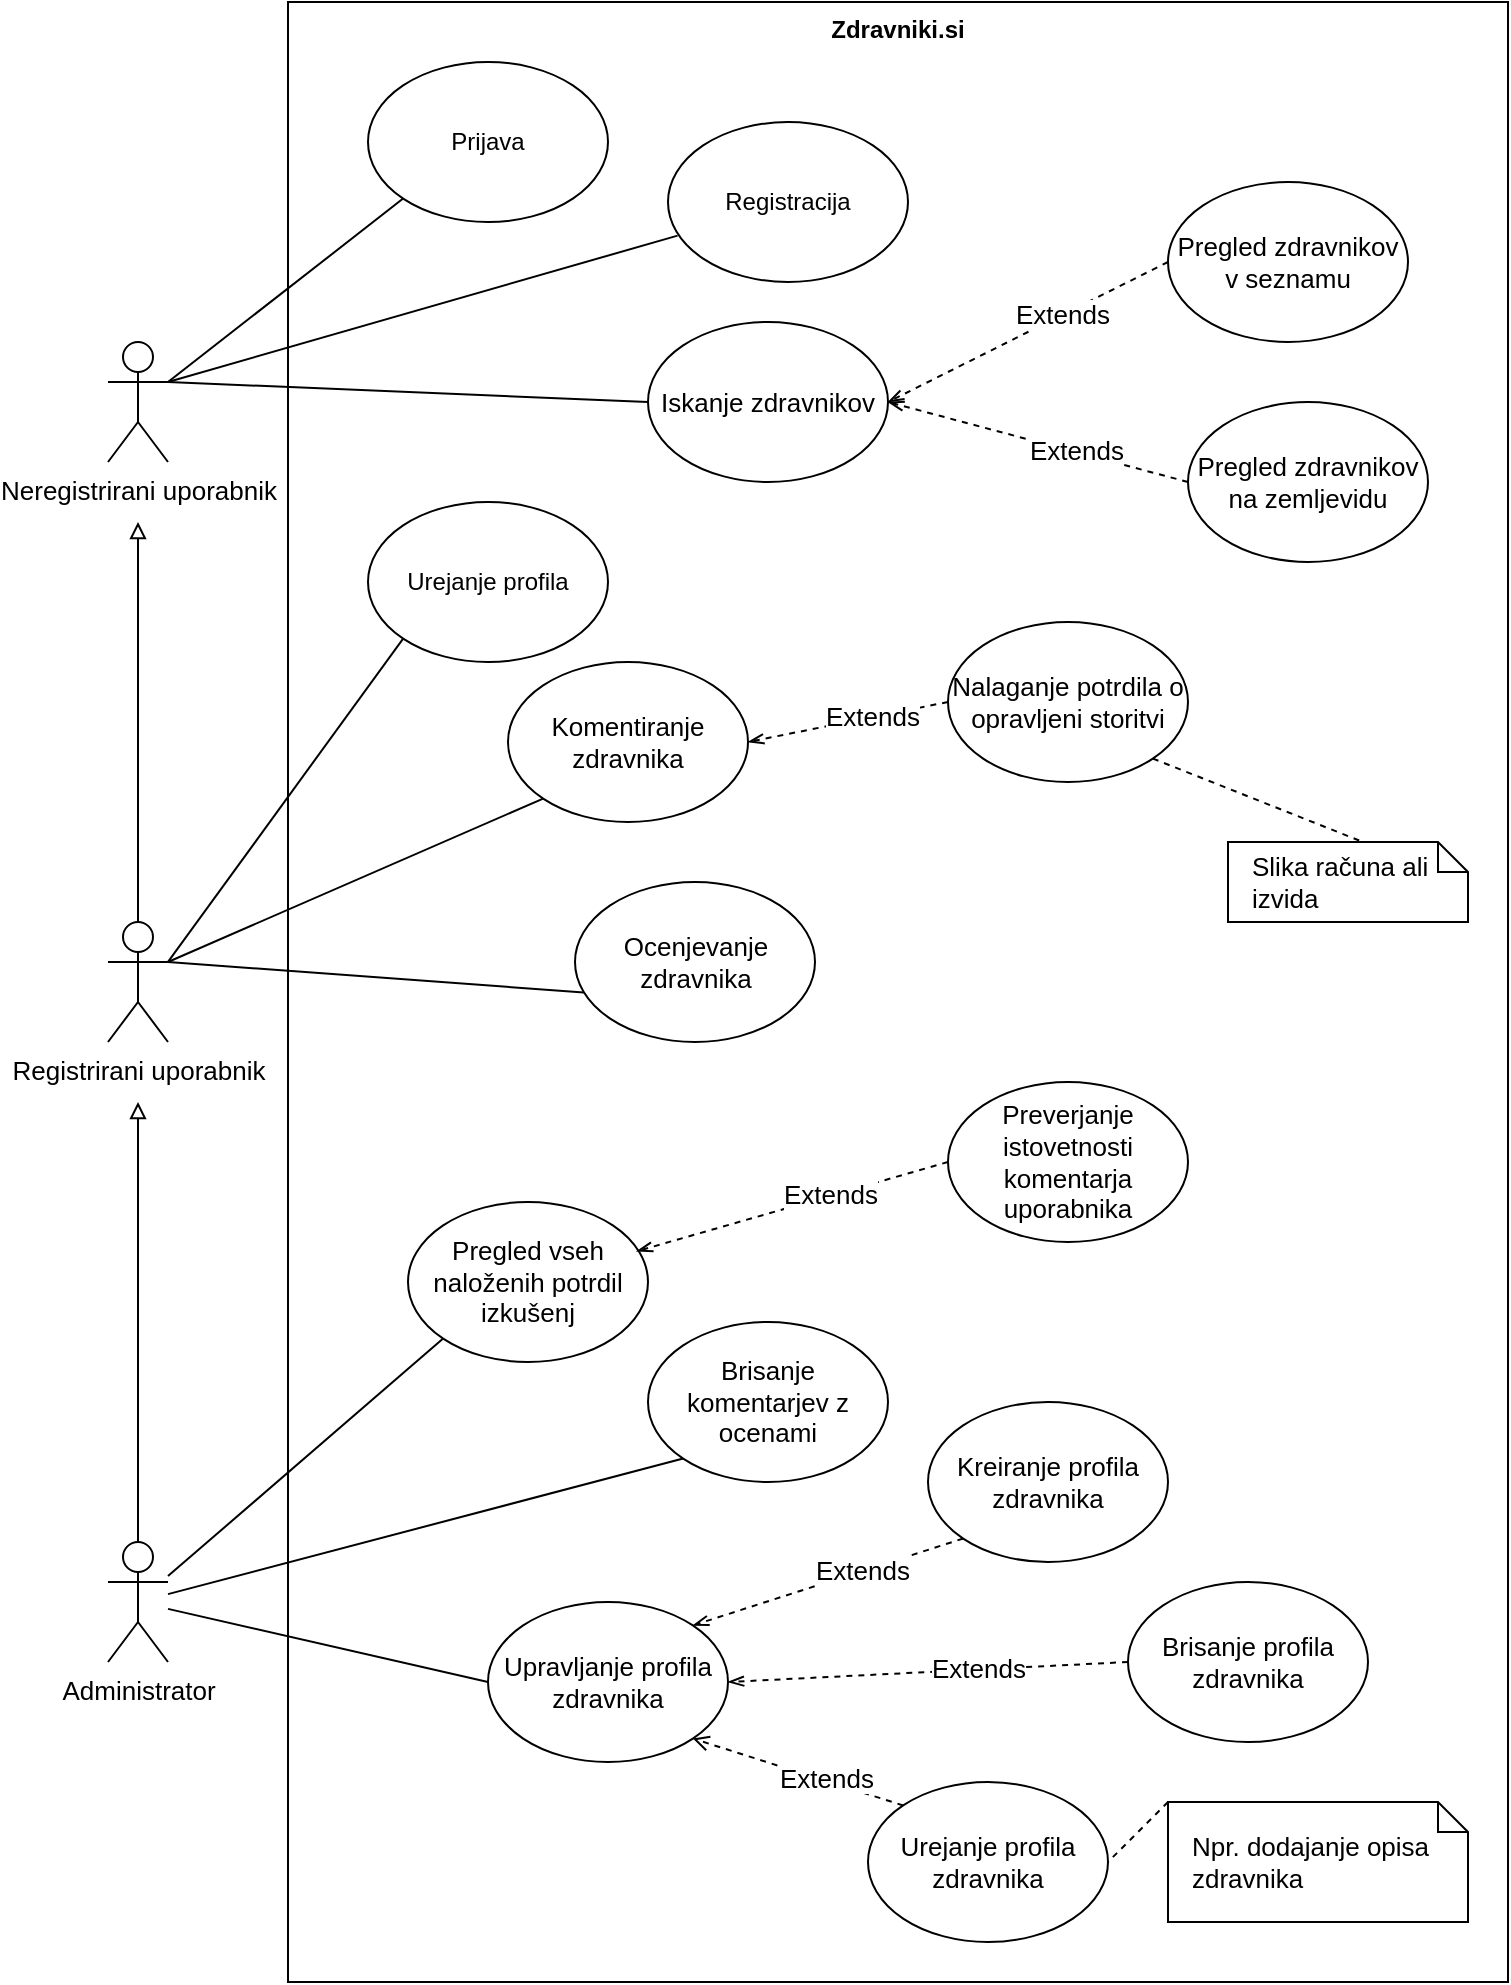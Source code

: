 <mxfile version="18.0.3" type="device"><diagram id="OO2RXGJ3_iQzx7yvCKUX" name="Page-1"><mxGraphModel dx="1038" dy="579" grid="1" gridSize="10" guides="1" tooltips="1" connect="1" arrows="1" fold="1" page="1" pageScale="1" pageWidth="827" pageHeight="1169" math="0" shadow="0"><root><mxCell id="0"/><mxCell id="1" parent="0"/><mxCell id="oU4JfYo68EiDfOD2WNaW-1" value="&lt;div style=&quot;&quot;&gt;&lt;span style=&quot;background-color: initial; line-height: 1;&quot;&gt;&lt;b&gt;Zdravniki.si&lt;/b&gt;&lt;/span&gt;&lt;br&gt;&lt;/div&gt;" style="rounded=0;whiteSpace=wrap;html=1;align=center;horizontal=1;verticalAlign=top;" parent="1" vertex="1"><mxGeometry x="150" y="70" width="610" height="990" as="geometry"/></mxCell><mxCell id="oU4JfYo68EiDfOD2WNaW-20" style="edgeStyle=none;rounded=0;orthogonalLoop=1;jettySize=auto;html=1;entryX=0;entryY=1;entryDx=0;entryDy=0;fontSize=13;endArrow=none;endFill=0;" parent="1" source="oU4JfYo68EiDfOD2WNaW-2" target="oU4JfYo68EiDfOD2WNaW-18" edge="1"><mxGeometry relative="1" as="geometry"/></mxCell><mxCell id="oU4JfYo68EiDfOD2WNaW-23" style="edgeStyle=none;rounded=0;orthogonalLoop=1;jettySize=auto;html=1;entryX=0;entryY=0.5;entryDx=0;entryDy=0;fontSize=13;endArrow=none;endFill=0;" parent="1" source="oU4JfYo68EiDfOD2WNaW-2" target="oU4JfYo68EiDfOD2WNaW-22" edge="1"><mxGeometry relative="1" as="geometry"/></mxCell><mxCell id="oU4JfYo68EiDfOD2WNaW-30" style="edgeStyle=none;rounded=0;orthogonalLoop=1;jettySize=auto;html=1;entryX=0;entryY=1;entryDx=0;entryDy=0;fontSize=13;startArrow=none;startFill=0;endArrow=none;endFill=0;" parent="1" source="oU4JfYo68EiDfOD2WNaW-2" target="oU4JfYo68EiDfOD2WNaW-17" edge="1"><mxGeometry relative="1" as="geometry"/></mxCell><mxCell id="oU4JfYo68EiDfOD2WNaW-32" style="edgeStyle=none;rounded=0;orthogonalLoop=1;jettySize=auto;html=1;fontSize=13;startArrow=none;startFill=0;endArrow=block;endFill=0;" parent="1" source="oU4JfYo68EiDfOD2WNaW-2" edge="1"><mxGeometry relative="1" as="geometry"><mxPoint x="75" y="620" as="targetPoint"/></mxGeometry></mxCell><mxCell id="oU4JfYo68EiDfOD2WNaW-2" value="Administrator" style="shape=umlActor;verticalLabelPosition=bottom;verticalAlign=top;html=1;outlineConnect=0;fontSize=13;" parent="1" vertex="1"><mxGeometry x="60" y="840" width="30" height="60" as="geometry"/></mxCell><mxCell id="oU4JfYo68EiDfOD2WNaW-31" style="edgeStyle=none;rounded=0;orthogonalLoop=1;jettySize=auto;html=1;entryX=0;entryY=0.5;entryDx=0;entryDy=0;fontSize=13;startArrow=none;startFill=0;endArrow=none;endFill=0;" parent="1" target="oU4JfYo68EiDfOD2WNaW-8" edge="1"><mxGeometry relative="1" as="geometry"><mxPoint x="90" y="260" as="sourcePoint"/></mxGeometry></mxCell><mxCell id="qzuuSN0QsstaY9BHcuAo-3" style="rounded=0;orthogonalLoop=1;jettySize=auto;html=1;exitX=1;exitY=0.333;exitDx=0;exitDy=0;exitPerimeter=0;entryX=0;entryY=1;entryDx=0;entryDy=0;endArrow=none;endFill=0;" parent="1" source="oU4JfYo68EiDfOD2WNaW-5" target="qzuuSN0QsstaY9BHcuAo-1" edge="1"><mxGeometry relative="1" as="geometry"/></mxCell><mxCell id="qzuuSN0QsstaY9BHcuAo-4" style="edgeStyle=none;rounded=0;orthogonalLoop=1;jettySize=auto;html=1;exitX=1;exitY=0.333;exitDx=0;exitDy=0;exitPerimeter=0;entryX=0.04;entryY=0.71;entryDx=0;entryDy=0;endArrow=none;endFill=0;entryPerimeter=0;" parent="1" source="oU4JfYo68EiDfOD2WNaW-5" target="qzuuSN0QsstaY9BHcuAo-2" edge="1"><mxGeometry relative="1" as="geometry"/></mxCell><mxCell id="oU4JfYo68EiDfOD2WNaW-5" value="Neregistrirani uporabnik" style="shape=umlActor;verticalLabelPosition=bottom;verticalAlign=top;html=1;outlineConnect=0;fontSize=13;" parent="1" vertex="1"><mxGeometry x="60" y="240" width="30" height="60" as="geometry"/></mxCell><mxCell id="oU4JfYo68EiDfOD2WNaW-33" style="edgeStyle=none;rounded=0;orthogonalLoop=1;jettySize=auto;html=1;fontSize=13;startArrow=none;startFill=0;endArrow=block;endFill=0;" parent="1" source="oU4JfYo68EiDfOD2WNaW-7" edge="1"><mxGeometry relative="1" as="geometry"><mxPoint x="75" y="330" as="targetPoint"/></mxGeometry></mxCell><mxCell id="oU4JfYo68EiDfOD2WNaW-39" style="edgeStyle=none;rounded=0;orthogonalLoop=1;jettySize=auto;html=1;entryX=0;entryY=1;entryDx=0;entryDy=0;fontSize=13;startArrow=none;startFill=0;endArrow=none;endFill=0;exitX=1;exitY=0.333;exitDx=0;exitDy=0;exitPerimeter=0;" parent="1" source="oU4JfYo68EiDfOD2WNaW-7" target="oU4JfYo68EiDfOD2WNaW-11" edge="1"><mxGeometry relative="1" as="geometry"/></mxCell><mxCell id="oU4JfYo68EiDfOD2WNaW-40" style="edgeStyle=none;rounded=0;orthogonalLoop=1;jettySize=auto;html=1;entryX=0.051;entryY=0.692;entryDx=0;entryDy=0;fontSize=13;startArrow=none;startFill=0;endArrow=none;endFill=0;exitX=1;exitY=0.333;exitDx=0;exitDy=0;exitPerimeter=0;entryPerimeter=0;" parent="1" source="oU4JfYo68EiDfOD2WNaW-7" target="oU4JfYo68EiDfOD2WNaW-12" edge="1"><mxGeometry relative="1" as="geometry"/></mxCell><mxCell id="UaZ_KjEp4qa1w842j0FI-2" style="rounded=0;orthogonalLoop=1;jettySize=auto;html=1;exitX=1;exitY=0.333;exitDx=0;exitDy=0;exitPerimeter=0;entryX=0;entryY=1;entryDx=0;entryDy=0;endArrow=none;endFill=0;" edge="1" parent="1" source="oU4JfYo68EiDfOD2WNaW-7" target="UaZ_KjEp4qa1w842j0FI-1"><mxGeometry relative="1" as="geometry"/></mxCell><mxCell id="oU4JfYo68EiDfOD2WNaW-7" value="Registrirani uporabnik" style="shape=umlActor;verticalLabelPosition=bottom;verticalAlign=top;html=1;outlineConnect=0;fontSize=13;" parent="1" vertex="1"><mxGeometry x="60" y="530" width="30" height="60" as="geometry"/></mxCell><mxCell id="oU4JfYo68EiDfOD2WNaW-8" value="Iskanje zdravnikov" style="ellipse;whiteSpace=wrap;html=1;fontSize=13;" parent="1" vertex="1"><mxGeometry x="330" y="230" width="120" height="80" as="geometry"/></mxCell><mxCell id="oU4JfYo68EiDfOD2WNaW-10" value="Pregled zdravnikov v seznamu" style="ellipse;whiteSpace=wrap;html=1;fontSize=13;" parent="1" vertex="1"><mxGeometry x="590" y="160" width="120" height="80" as="geometry"/></mxCell><mxCell id="oU4JfYo68EiDfOD2WNaW-11" value="Komentiranje zdravnika" style="ellipse;whiteSpace=wrap;html=1;fontSize=13;" parent="1" vertex="1"><mxGeometry x="260" y="400" width="120" height="80" as="geometry"/></mxCell><mxCell id="oU4JfYo68EiDfOD2WNaW-12" value="Ocenjevanje zdravnika" style="ellipse;whiteSpace=wrap;html=1;fontSize=13;" parent="1" vertex="1"><mxGeometry x="293.5" y="510" width="120" height="80" as="geometry"/></mxCell><mxCell id="oU4JfYo68EiDfOD2WNaW-13" value="Pregled zdravnikov na zemljevidu" style="ellipse;whiteSpace=wrap;html=1;fontSize=13;" parent="1" vertex="1"><mxGeometry x="600" y="270" width="120" height="80" as="geometry"/></mxCell><mxCell id="oU4JfYo68EiDfOD2WNaW-24" style="edgeStyle=none;rounded=0;orthogonalLoop=1;jettySize=auto;html=1;exitX=0;exitY=1;exitDx=0;exitDy=0;entryX=1;entryY=0;entryDx=0;entryDy=0;fontSize=13;endArrow=openThin;endFill=0;dashed=1;" parent="1" source="oU4JfYo68EiDfOD2WNaW-14" target="oU4JfYo68EiDfOD2WNaW-22" edge="1"><mxGeometry relative="1" as="geometry"/></mxCell><mxCell id="oU4JfYo68EiDfOD2WNaW-25" value="Extends" style="edgeLabel;html=1;align=center;verticalAlign=middle;resizable=0;points=[];fontSize=13;" parent="oU4JfYo68EiDfOD2WNaW-24" vertex="1" connectable="0"><mxGeometry x="-0.244" y="-1" relative="1" as="geometry"><mxPoint as="offset"/></mxGeometry></mxCell><mxCell id="oU4JfYo68EiDfOD2WNaW-14" value="Kreiranje profila zdravnika" style="ellipse;whiteSpace=wrap;html=1;fontSize=13;" parent="1" vertex="1"><mxGeometry x="470" y="770" width="120" height="80" as="geometry"/></mxCell><mxCell id="oU4JfYo68EiDfOD2WNaW-15" value="Urejanje profila zdravnika" style="ellipse;whiteSpace=wrap;html=1;fontSize=13;" parent="1" vertex="1"><mxGeometry x="440" y="960" width="120" height="80" as="geometry"/></mxCell><mxCell id="oU4JfYo68EiDfOD2WNaW-16" value="Brisanje profila zdravnika" style="ellipse;whiteSpace=wrap;html=1;fontSize=13;" parent="1" vertex="1"><mxGeometry x="570" y="860" width="120" height="80" as="geometry"/></mxCell><mxCell id="oU4JfYo68EiDfOD2WNaW-17" value="Brisanje komentarjev z ocenami" style="ellipse;whiteSpace=wrap;html=1;fontSize=13;" parent="1" vertex="1"><mxGeometry x="330" y="730" width="120" height="80" as="geometry"/></mxCell><mxCell id="oU4JfYo68EiDfOD2WNaW-18" value="Pregled vseh naloženih potrdil izkušenj" style="ellipse;whiteSpace=wrap;html=1;fontSize=13;" parent="1" vertex="1"><mxGeometry x="210" y="670" width="120" height="80" as="geometry"/></mxCell><mxCell id="oU4JfYo68EiDfOD2WNaW-22" value="Upravljanje profila zdravnika" style="ellipse;whiteSpace=wrap;html=1;fontSize=13;" parent="1" vertex="1"><mxGeometry x="250" y="870" width="120" height="80" as="geometry"/></mxCell><mxCell id="oU4JfYo68EiDfOD2WNaW-26" style="edgeStyle=none;rounded=0;orthogonalLoop=1;jettySize=auto;html=1;exitX=0;exitY=0.5;exitDx=0;exitDy=0;fontSize=13;endArrow=openThin;endFill=0;dashed=1;entryX=1;entryY=0.5;entryDx=0;entryDy=0;" parent="1" source="oU4JfYo68EiDfOD2WNaW-16" target="oU4JfYo68EiDfOD2WNaW-22" edge="1"><mxGeometry relative="1" as="geometry"><mxPoint x="515.144" y="878.284" as="sourcePoint"/><mxPoint x="419.996" y="921.716" as="targetPoint"/></mxGeometry></mxCell><mxCell id="oU4JfYo68EiDfOD2WNaW-27" value="Extends" style="edgeLabel;html=1;align=center;verticalAlign=middle;resizable=0;points=[];fontSize=13;" parent="oU4JfYo68EiDfOD2WNaW-26" vertex="1" connectable="0"><mxGeometry x="-0.244" y="-1" relative="1" as="geometry"><mxPoint as="offset"/></mxGeometry></mxCell><mxCell id="oU4JfYo68EiDfOD2WNaW-28" style="edgeStyle=none;rounded=0;orthogonalLoop=1;jettySize=auto;html=1;exitX=0;exitY=0;exitDx=0;exitDy=0;fontSize=13;endArrow=open;endFill=0;dashed=1;entryX=1;entryY=1;entryDx=0;entryDy=0;" parent="1" source="oU4JfYo68EiDfOD2WNaW-15" target="oU4JfYo68EiDfOD2WNaW-22" edge="1"><mxGeometry relative="1" as="geometry"><mxPoint x="580" y="910" as="sourcePoint"/><mxPoint x="390" y="910" as="targetPoint"/></mxGeometry></mxCell><mxCell id="oU4JfYo68EiDfOD2WNaW-29" value="Extends" style="edgeLabel;html=1;align=center;verticalAlign=middle;resizable=0;points=[];fontSize=13;" parent="oU4JfYo68EiDfOD2WNaW-28" vertex="1" connectable="0"><mxGeometry x="-0.244" y="-1" relative="1" as="geometry"><mxPoint as="offset"/></mxGeometry></mxCell><mxCell id="oU4JfYo68EiDfOD2WNaW-35" style="edgeStyle=none;rounded=0;orthogonalLoop=1;jettySize=auto;html=1;exitX=0;exitY=0.5;exitDx=0;exitDy=0;entryX=1;entryY=0.5;entryDx=0;entryDy=0;fontSize=13;endArrow=openThin;endFill=0;dashed=1;" parent="1" source="oU4JfYo68EiDfOD2WNaW-10" target="oU4JfYo68EiDfOD2WNaW-8" edge="1"><mxGeometry relative="1" as="geometry"><mxPoint x="505.144" y="360.004" as="sourcePoint"/><mxPoint x="379.996" y="393.436" as="targetPoint"/></mxGeometry></mxCell><mxCell id="oU4JfYo68EiDfOD2WNaW-36" value="Extends" style="edgeLabel;html=1;align=center;verticalAlign=middle;resizable=0;points=[];fontSize=13;" parent="oU4JfYo68EiDfOD2WNaW-35" vertex="1" connectable="0"><mxGeometry x="-0.244" y="-1" relative="1" as="geometry"><mxPoint as="offset"/></mxGeometry></mxCell><mxCell id="oU4JfYo68EiDfOD2WNaW-37" style="edgeStyle=none;rounded=0;orthogonalLoop=1;jettySize=auto;html=1;exitX=0;exitY=0.5;exitDx=0;exitDy=0;entryX=1;entryY=0.5;entryDx=0;entryDy=0;fontSize=13;endArrow=openThin;endFill=0;dashed=1;" parent="1" source="oU4JfYo68EiDfOD2WNaW-13" target="oU4JfYo68EiDfOD2WNaW-8" edge="1"><mxGeometry relative="1" as="geometry"><mxPoint x="476.144" y="376.564" as="sourcePoint"/><mxPoint x="350.996" y="409.996" as="targetPoint"/></mxGeometry></mxCell><mxCell id="oU4JfYo68EiDfOD2WNaW-38" value="Extends" style="edgeLabel;html=1;align=center;verticalAlign=middle;resizable=0;points=[];fontSize=13;" parent="oU4JfYo68EiDfOD2WNaW-37" vertex="1" connectable="0"><mxGeometry x="-0.244" y="-1" relative="1" as="geometry"><mxPoint as="offset"/></mxGeometry></mxCell><mxCell id="oU4JfYo68EiDfOD2WNaW-44" value="Npr. dodajanje opisa zdravnika" style="shape=note;size=15;align=left;spacingLeft=10;html=1;whiteSpace=wrap;fontSize=13;" parent="1" vertex="1"><mxGeometry x="590" y="970" width="150" height="60" as="geometry"/></mxCell><mxCell id="oU4JfYo68EiDfOD2WNaW-45" value="" style="edgeStyle=none;endArrow=none;exitX=0;exitY=0;dashed=1;html=1;rounded=0;fontSize=13;entryX=1;entryY=0.5;entryDx=0;entryDy=0;exitDx=0;exitDy=0;exitPerimeter=0;" parent="1" source="oU4JfYo68EiDfOD2WNaW-44" target="oU4JfYo68EiDfOD2WNaW-15" edge="1"><mxGeometry x="1" relative="1" as="geometry"><mxPoint x="570" y="480" as="targetPoint"/></mxGeometry></mxCell><mxCell id="oU4JfYo68EiDfOD2WNaW-47" value="Nalaganje potrdila o opravljeni storitvi" style="ellipse;whiteSpace=wrap;html=1;fontSize=13;" parent="1" vertex="1"><mxGeometry x="480" y="380" width="120" height="80" as="geometry"/></mxCell><mxCell id="oU4JfYo68EiDfOD2WNaW-48" style="edgeStyle=none;rounded=0;orthogonalLoop=1;jettySize=auto;html=1;exitX=0;exitY=0.5;exitDx=0;exitDy=0;entryX=1;entryY=0.5;entryDx=0;entryDy=0;fontSize=13;endArrow=openThin;endFill=0;dashed=1;" parent="1" source="oU4JfYo68EiDfOD2WNaW-47" target="oU4JfYo68EiDfOD2WNaW-11" edge="1"><mxGeometry relative="1" as="geometry"><mxPoint x="520" y="250" as="sourcePoint"/><mxPoint x="370" y="270" as="targetPoint"/></mxGeometry></mxCell><mxCell id="oU4JfYo68EiDfOD2WNaW-49" value="Extends" style="edgeLabel;html=1;align=center;verticalAlign=middle;resizable=0;points=[];fontSize=13;" parent="oU4JfYo68EiDfOD2WNaW-48" vertex="1" connectable="0"><mxGeometry x="-0.244" y="-1" relative="1" as="geometry"><mxPoint as="offset"/></mxGeometry></mxCell><mxCell id="oU4JfYo68EiDfOD2WNaW-50" value="Slika računa ali izvida" style="shape=note;size=15;align=left;spacingLeft=10;html=1;whiteSpace=wrap;fontSize=13;" parent="1" vertex="1"><mxGeometry x="620" y="490" width="120" height="40" as="geometry"/></mxCell><mxCell id="oU4JfYo68EiDfOD2WNaW-51" value="" style="edgeStyle=none;endArrow=none;exitX=1;exitY=1;dashed=1;html=1;rounded=0;fontSize=13;entryX=0;entryY=0;entryDx=67.5;entryDy=0;exitDx=0;exitDy=0;entryPerimeter=0;" parent="1" source="oU4JfYo68EiDfOD2WNaW-47" target="oU4JfYo68EiDfOD2WNaW-50" edge="1"><mxGeometry x="1" relative="1" as="geometry"><mxPoint x="580" y="610" as="targetPoint"/><mxPoint x="590" y="650" as="sourcePoint"/></mxGeometry></mxCell><mxCell id="oU4JfYo68EiDfOD2WNaW-53" value="Preverjanje istovetnosti komentarja uporabnika" style="ellipse;whiteSpace=wrap;html=1;fontSize=13;" parent="1" vertex="1"><mxGeometry x="480" y="610" width="120" height="80" as="geometry"/></mxCell><mxCell id="oU4JfYo68EiDfOD2WNaW-54" style="edgeStyle=none;rounded=0;orthogonalLoop=1;jettySize=auto;html=1;exitX=0;exitY=0.5;exitDx=0;exitDy=0;entryX=0.953;entryY=0.308;entryDx=0;entryDy=0;fontSize=13;endArrow=openThin;endFill=0;dashed=1;entryPerimeter=0;" parent="1" source="oU4JfYo68EiDfOD2WNaW-53" target="oU4JfYo68EiDfOD2WNaW-18" edge="1"><mxGeometry relative="1" as="geometry"><mxPoint x="497.574" y="848.284" as="sourcePoint"/><mxPoint x="372.426" y="881.716" as="targetPoint"/></mxGeometry></mxCell><mxCell id="oU4JfYo68EiDfOD2WNaW-55" value="Extends" style="edgeLabel;html=1;align=center;verticalAlign=middle;resizable=0;points=[];fontSize=13;" parent="oU4JfYo68EiDfOD2WNaW-54" vertex="1" connectable="0"><mxGeometry x="-0.244" y="-1" relative="1" as="geometry"><mxPoint as="offset"/></mxGeometry></mxCell><mxCell id="qzuuSN0QsstaY9BHcuAo-1" value="Prijava" style="ellipse;whiteSpace=wrap;html=1;" parent="1" vertex="1"><mxGeometry x="190" y="100" width="120" height="80" as="geometry"/></mxCell><mxCell id="qzuuSN0QsstaY9BHcuAo-2" value="Registracija" style="ellipse;whiteSpace=wrap;html=1;" parent="1" vertex="1"><mxGeometry x="340" y="130" width="120" height="80" as="geometry"/></mxCell><mxCell id="UaZ_KjEp4qa1w842j0FI-1" value="Urejanje profila" style="ellipse;whiteSpace=wrap;html=1;" vertex="1" parent="1"><mxGeometry x="190" y="320" width="120" height="80" as="geometry"/></mxCell></root></mxGraphModel></diagram></mxfile>